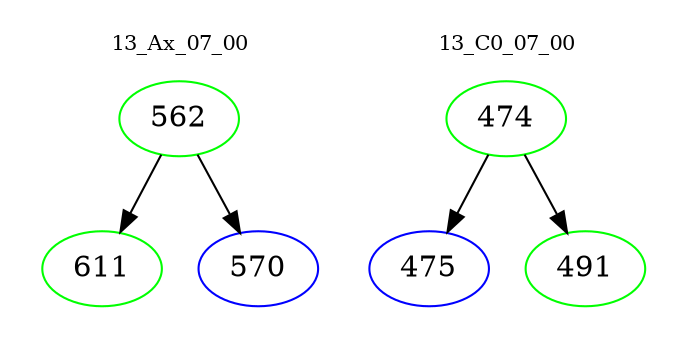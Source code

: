 digraph{
subgraph cluster_0 {
color = white
label = "13_Ax_07_00";
fontsize=10;
T0_562 [label="562", color="green"]
T0_562 -> T0_611 [color="black"]
T0_611 [label="611", color="green"]
T0_562 -> T0_570 [color="black"]
T0_570 [label="570", color="blue"]
}
subgraph cluster_1 {
color = white
label = "13_C0_07_00";
fontsize=10;
T1_474 [label="474", color="green"]
T1_474 -> T1_475 [color="black"]
T1_475 [label="475", color="blue"]
T1_474 -> T1_491 [color="black"]
T1_491 [label="491", color="green"]
}
}
